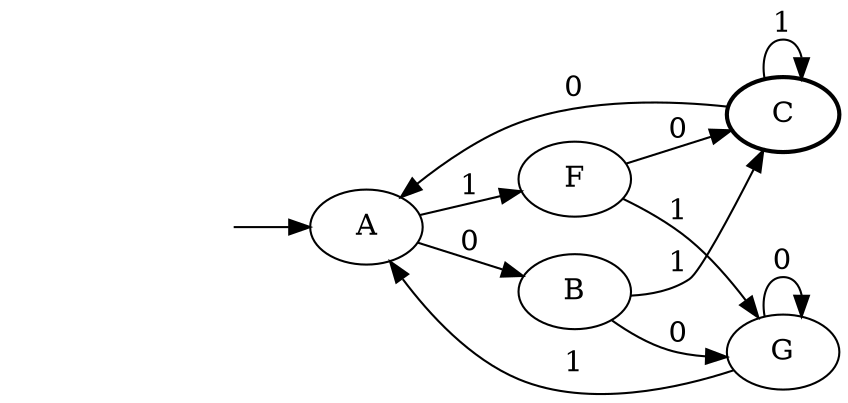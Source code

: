 digraph af1  { rankdir=LR;
	_invisible [style="invis"];
	C [penwidth="2"];
	A;
	G;
	B;
	F;
	_invisible -> A ;
	C -> A [label="0"];
	C -> C [label="1"];
	A -> B [label="0"];
	A -> F [label="1"];
	G -> G [label="0"];
	G -> A [label="1"];
	B -> G [label="0"];
	B -> C [label="1"];
	F -> C [label="0"];
	F -> G [label="1"];
}